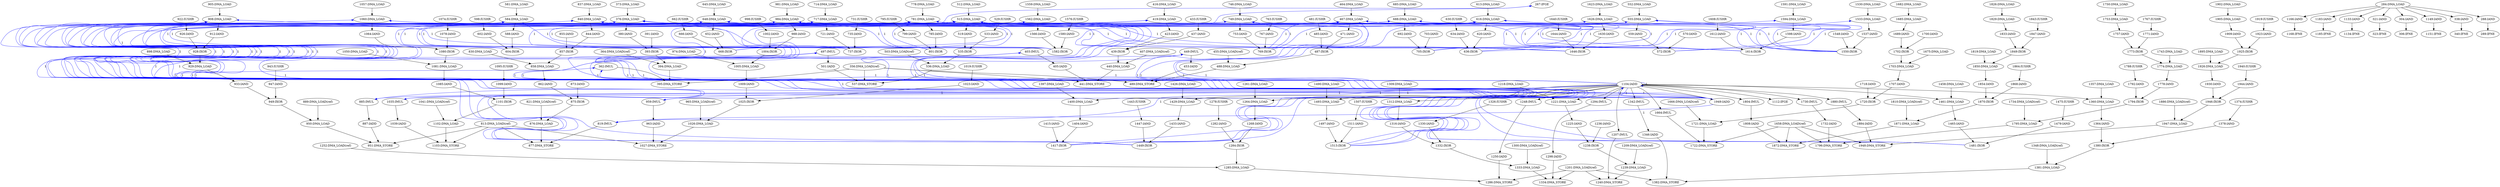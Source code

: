 digraph depgraph {
n0 [label="1330:IAND"];
n1 [label="1326:IUSHR"];
n1 -> n0;
n2 [label="1429:DMA_LOAD"];
n3 [label="1426:DMA_LOAD"];
n3 -> n2;
n4 [label="1104:IADD"];
n4 -> n2;
n5 [label="604:IXOR"];
n6 [label="588:IAND"];
n6 -> n5;
n7 [label="602:IAND"];
n7 -> n5;
n8 [label="1333:DMA_LOAD"];
n9 [label="1300:DMA_LOAD(ref)"];
n9 -> n8;
n10 [label="1332:IXOR"];
n10 -> n8;
n11 [label="1026:DMA_LOAD"];
n12 [label="965:DMA_LOAD(ref)"];
n12 -> n11;
n13 [label="1025:IXOR"];
n13 -> n11;
n14 [label="1664:IMUL"];
n4 -> n14;
n15 [label="487:IXOR"];
n16 [label="471:IAND"];
n16 -> n15;
n17 [label="485:IAND"];
n17 -> n15;
n18 [label="1685:DMA_LOAD"];
n19 [label="1682:DMA_LOAD"];
n19 -> n18;
n20 [label="1166:IAND"];
n21 [label="284:DMA_LOAD"];
n21 -> n20;
n22 [label="947:IAND"];
n23 [label="943:IUSHR"];
n23 -> n22;
n24 [label="949:IXOR"];
n25 [label="933:IAND"];
n25 -> n24;
n22 -> n24;
n26 [label="1689:IAND"];
n18 -> n26;
n27 [label="1594:DMA_LOAD"];
n28 [label="1591:DMA_LOAD"];
n28 -> n27;
n29 [label="1380:IXOR"];
n30 [label="1364:IAND"];
n30 -> n29;
n31 [label="1378:IAND"];
n31 -> n29;
n32 [label="453:IADD"];
n33 [label="449:IMUL"];
n33 -> n32;
n34 [label="1103:DMA_STORE"];
n35 [label="813:DMA_LOAD(ref)"];
n35 -> n34;
n36 [label="1039:IADD"];
n36 -> n34;
n37 [label="1102:DMA_LOAD"];
n37 -> n34;
n38 [label="1849:IXOR"];
n39 [label="1833:IAND"];
n39 -> n38;
n40 [label="1847:IAND"];
n40 -> n38;
n41 [label="1872:DMA_STORE"];
n42 [label="1658:DMA_LOAD(ref)"];
n42 -> n41;
n43 [label="1808:IADD"];
n43 -> n41;
n44 [label="1871:DMA_LOAD"];
n44 -> n41;
n45 [label="1533:DMA_LOAD"];
n46 [label="1530:DMA_LOAD"];
n46 -> n45;
n47 [label="394:DMA_LOAD"];
n48 [label="364:DMA_LOAD(ref)"];
n48 -> n47;
n49 [label="393:IXOR"];
n49 -> n47;
n50 [label="988:IAND"];
n51 [label="984:DMA_LOAD"];
n51 -> n50;
n52 [label="1099:IAND"];
n53 [label="1095:IUSHR"];
n53 -> n52;
n54 [label="1804:IMUL"];
n4 -> n54;
n55 [label="405:IADD"];
n56 [label="403:IMUL"];
n56 -> n55;
n57 [label="376:DMA_LOAD"];
n58 [label="373:DMA_LOAD"];
n58 -> n57;
n59 [label="875:IXOR"];
n60 [label="862:IAND"];
n60 -> n59;
n61 [label="873:IAND"];
n61 -> n59;
n62 [label="536:DMA_LOAD"];
n63 [label="503:DMA_LOAD(ref)"];
n63 -> n62;
n64 [label="535:IXOR"];
n64 -> n62;
n65 [label="1626:DMA_LOAD"];
n66 [label="1623:DMA_LOAD"];
n66 -> n65;
n67 [label="1168:IFNE"];
n20 -> n67;
n68 [label="1334:DMA_STORE"];
n69 [label="1201:DMA_LOAD(ref)"];
n69 -> n68;
n70 [label="1298:IADD"];
n70 -> n68;
n8 -> n68;
n71 [label="1285:DMA_LOAD"];
n72 [label="1252:DMA_LOAD(ref)"];
n72 -> n71;
n73 [label="1284:IXOR"];
n73 -> n71;
n74 [label="1843:IUSHR"];
n74 -> n40;
n75 [label="419:DMA_LOAD"];
n76 [label="416:DMA_LOAD"];
n76 -> n75;
n77 [label="769:IXOR"];
n78 [label="753:IAND"];
n78 -> n77;
n79 [label="767:IAND"];
n79 -> n77;
n80 [label="1248:IMUL"];
n4 -> n80;
n81 [label="1316:IAND"];
n82 [label="1312:DMA_LOAD"];
n82 -> n81;
n83 [label="1870:IXOR"];
n84 [label="1854:IAND"];
n84 -> n83;
n85 [label="1868:IAND"];
n85 -> n83;
n86 [label="1185:IFNE"];
n87 [label="1183:IAND"];
n87 -> n86;
n88 [label="1930:IAND"];
n89 [label="1926:DMA_LOAD"];
n89 -> n88;
n90 [label="467:DMA_LOAD"];
n91 [label="464:DMA_LOAD"];
n91 -> n90;
n92 [label="648:DMA_LOAD"];
n93 [label="645:DMA_LOAD"];
n93 -> n92;
n94 [label="1417:IXOR"];
n95 [label="1404:IAND"];
n95 -> n94;
n96 [label="1415:IAND"];
n96 -> n94;
n97 [label="1112:IFGE"];
n4 -> n97;
n98 [label="981:DMA_LOAD"];
n98 -> n51;
n99 [label="533:IAND"];
n100 [label="529:IUSHR"];
n100 -> n99;
n101 [label="692:IAND"];
n102 [label="688:DMA_LOAD"];
n102 -> n101;
n103 [label="481:IUSHR"];
n103 -> n17;
n104 [label="1239:DMA_LOAD"];
n105 [label="1209:DMA_LOAD(ref)"];
n105 -> n104;
n106 [label="1238:IXOR"];
n106 -> n104;
n107 [label="380:IAND"];
n107 -> n49;
n108 [label="391:IAND"];
n108 -> n49;
n109 [label="537:DMA_STORE"];
n110 [label="356:DMA_LOAD(ref)"];
n110 -> n109;
n111 [label="501:IADD"];
n111 -> n109;
n62 -> n109;
n112 [label="1481:IXOR"];
n113 [label="1465:IAND"];
n113 -> n112;
n114 [label="1479:IAND"];
n114 -> n112;
n115 [label="423:IAND"];
n75 -> n115;
n116 [label="1360:DMA_LOAD"];
n116 -> n30;
n117 [label="1774:DMA_LOAD"];
n118 [label="1743:DMA_LOAD"];
n118 -> n117;
n119 [label="1773:IXOR"];
n119 -> n117;
n120 [label="877:DMA_STORE"];
n35 -> n120;
n121 [label="819:IMUL"];
n121 -> n120;
n122 [label="876:DMA_LOAD"];
n122 -> n120;
n123 [label="1850:DMA_LOAD"];
n124 [label="1819:DMA_LOAD"];
n124 -> n123;
n38 -> n123;
n125 [label="926:IAND"];
n126 [label="922:IUSHR"];
n126 -> n125;
n127 [label="1374:IUSHR"];
n127 -> n31;
n128 [label="1400:DMA_LOAD"];
n128 -> n95;
n129 [label="840:DMA_LOAD"];
n130 [label="837:DMA_LOAD"];
n130 -> n129;
n131 [label="1250:IADD"];
n80 -> n131;
n132 [label="1778:IAND"];
n117 -> n132;
n133 [label="1294:IMUL"];
n4 -> n133;
n134 [label="821:DMA_LOAD(ref)"];
n134 -> n122;
n59 -> n122;
n135 [label="1864:IUSHR"];
n135 -> n85;
n136 [label="1829:DMA_LOAD"];
n137 [label="1826:DMA_LOAD"];
n137 -> n136;
n138 [label="1309:DMA_LOAD"];
n138 -> n82;
n4 -> n82;
n139 [label="1133:IAND"];
n21 -> n139;
n140 [label="323:IFNE"];
n141 [label="321:IAND"];
n141 -> n140;
n142 [label="1730:IMUL"];
n4 -> n142;
n143 [label="801:IXOR"];
n144 [label="785:IAND"];
n144 -> n143;
n145 [label="799:IAND"];
n145 -> n143;
n146 [label="1225:IAND"];
n146 -> n106;
n147 [label="1236:IAND"];
n147 -> n106;
n148 [label="1630:IAND"];
n65 -> n148;
n149 [label="1060:DMA_LOAD"];
n150 [label="1057:DMA_LOAD"];
n150 -> n149;
n151 [label="1566:IAND"];
n152 [label="1562:DMA_LOAD"];
n152 -> n151;
n153 [label="439:IXOR"];
n115 -> n153;
n154 [label="437:IAND"];
n154 -> n153;
n123 -> n84;
n155 [label="306:IFNE"];
n156 [label="304:IAND"];
n156 -> n155;
n157 [label="1475:IUSHR"];
n157 -> n114;
n158 [label="963:IADD"];
n159 [label="959:IMUL"];
n159 -> n158;
n133 -> n70;
n160 [label="1064:IAND"];
n149 -> n160;
n161 [label="1497:IAND"];
n162 [label="1493:DMA_LOAD"];
n162 -> n161;
n163 [label="1009:IAND"];
n164 [label="1005:DMA_LOAD"];
n164 -> n163;
n165 [label="1207:IMUL"];
n4 -> n165;
n166 [label="1884:IADD"];
n167 [label="1880:IMUL"];
n167 -> n166;
n168 [label="887:IADD"];
n169 [label="885:IMUL"];
n169 -> n168;
n170 [label="1085:IAND"];
n171 [label="1081:DMA_LOAD"];
n171 -> n170;
n172 [label="1264:DMA_LOAD"];
n173 [label="1261:DMA_LOAD"];
n173 -> n172;
n4 -> n172;
n174 [label="1041:DMA_LOAD(ref)"];
n174 -> n37;
n175 [label="1101:IXOR"];
n175 -> n37;
n176 [label="1511:IAND"];
n177 [label="1507:IUSHR"];
n177 -> n176;
n178 [label="1149:IAND"];
n21 -> n178;
n179 [label="1080:IXOR"];
n160 -> n179;
n180 [label="1078:IAND"];
n180 -> n179;
n181 [label="781:DMA_LOAD"];
n181 -> n144;
n182 [label="1023:IAND"];
n183 [label="1019:IUSHR"];
n183 -> n182;
n184 [label="1644:IAND"];
n185 [label="1640:IUSHR"];
n185 -> n184;
n186 [label="749:DMA_LOAD"];
n187 [label="746:DMA_LOAD"];
n187 -> n186;
n188 [label="844:IAND"];
n129 -> n188;
n189 [label="441:DMA_STORE"];
n110 -> n189;
n55 -> n189;
n190 [label="440:DMA_LOAD"];
n190 -> n189;
n21 -> n141;
n170 -> n175;
n52 -> n175;
n191 [label="489:DMA_STORE"];
n110 -> n191;
n32 -> n191;
n192 [label="488:DMA_LOAD"];
n192 -> n191;
n193 [label="974:DMA_LOAD"];
n193 -> n164;
n194 [label="1004:IXOR"];
n194 -> n164;
n195 [label="951:DMA_STORE"];
n35 -> n195;
n168 -> n195;
n196 [label="950:DMA_LOAD"];
n196 -> n195;
n197 [label="584:DMA_LOAD"];
n198 [label="581:DMA_LOAD"];
n198 -> n197;
n199 [label="455:DMA_LOAD(ref)"];
n199 -> n192;
n15 -> n192;
n200 [label="1381:DMA_LOAD"];
n201 [label="1348:DMA_LOAD(ref)"];
n201 -> n200;
n29 -> n200;
n202 [label="1753:DMA_LOAD"];
n203 [label="1750:DMA_LOAD"];
n203 -> n202;
n204 [label="666:IAND"];
n205 [label="662:IUSHR"];
n205 -> n204;
n206 [label="1537:IAND"];
n45 -> n206;
n186 -> n78;
n207 [label="705:IXOR"];
n101 -> n207;
n208 [label="703:IAND"];
n208 -> n207;
n209 [label="598:IUSHR"];
n209 -> n7;
n210 [label="519:IAND"];
n211 [label="515:DMA_LOAD"];
n211 -> n210;
n212 [label="1240:DMA_STORE"];
n69 -> n212;
n165 -> n212;
n104 -> n212;
n50 -> n194;
n213 [label="1002:IAND"];
n213 -> n194;
n214 [label="763:IUSHR"];
n214 -> n79;
n215 [label="928:IXOR"];
n216 [label="912:IAND"];
n216 -> n215;
n125 -> n215;
n217 [label="1707:IAND"];
n218 [label="1703:DMA_LOAD"];
n218 -> n217;
n219 [label="1795:DMA_LOAD"];
n220 [label="1734:DMA_LOAD(ref)"];
n220 -> n219;
n221 [label="1794:IXOR"];
n221 -> n219;
n222 [label="1268:IAND"];
n222 -> n73;
n223 [label="1282:IAND"];
n223 -> n73;
n224 [label="721:IAND"];
n225 [label="717:DMA_LOAD"];
n225 -> n224;
n226 [label="1449:IXOR"];
n227 [label="1433:IAND"];
n227 -> n226;
n228 [label="1447:IAND"];
n228 -> n226;
n229 [label="1810:DMA_LOAD(ref)"];
n229 -> n44;
n83 -> n44;
n230 [label="1612:IAND"];
n231 [label="1608:IUSHR"];
n231 -> n230;
n232 [label="908:DMA_LOAD"];
n233 [label="905:DMA_LOAD"];
n233 -> n232;
n234 [label="1221:DMA_LOAD"];
n234 -> n146;
n235 [label="1559:DMA_LOAD"];
n235 -> n152;
n236 [label="407:DMA_LOAD(ref)"];
n236 -> n190;
n153 -> n190;
n197 -> n6;
n237 [label="1720:IXOR"];
n217 -> n237;
n238 [label="1718:IAND"];
n238 -> n237;
n210 -> n64;
n99 -> n64;
n239 [label="1342:IMUL"];
n4 -> n239;
n240 [label="1027:DMA_STORE"];
n35 -> n240;
n158 -> n240;
n11 -> n240;
n241 [label="1286:DMA_STORE"];
n69 -> n241;
n131 -> n241;
n71 -> n241;
n242 [label="778:DMA_LOAD"];
n242 -> n181;
n243 [label="1796:DMA_STORE"];
n42 -> n243;
n244 [label="1732:IADD"];
n244 -> n243;
n219 -> n243;
n245 [label="1722:DMA_STORE"];
n42 -> n245;
n14 -> n245;
n246 [label="1721:DMA_LOAD"];
n246 -> n245;
n247 [label="1346:IADD"];
n239 -> n247;
n248 [label="1490:DMA_LOAD"];
n248 -> n162;
n4 -> n162;
n249 [label="1218:DMA_LOAD"];
n249 -> n234;
n4 -> n234;
n250 [label="1598:IAND"];
n27 -> n250;
n132 -> n221;
n251 [label="1792:IAND"];
n251 -> n221;
n81 -> n10;
n0 -> n10;
n252 [label="1925:IXOR"];
n253 [label="1909:IAND"];
n253 -> n252;
n254 [label="1923:IAND"];
n254 -> n252;
n255 [label="634:IAND"];
n256 [label="630:IUSHR"];
n256 -> n255;
n257 [label="1947:DMA_LOAD"];
n258 [label="1886:DMA_LOAD(ref)"];
n258 -> n257;
n259 [label="1946:IXOR"];
n259 -> n257;
n88 -> n259;
n260 [label="1944:IAND"];
n260 -> n259;
n261 [label="1919:IUSHR"];
n261 -> n254;
n262 [label="1397:DMA_LOAD"];
n262 -> n128;
n4 -> n128;
n263 [label="714:DMA_LOAD"];
n263 -> n225;
n264 [label="857:IXOR"];
n188 -> n264;
n265 [label="855:IAND"];
n265 -> n264;
n266 [label="1582:IXOR"];
n151 -> n266;
n267 [label="1580:IAND"];
n267 -> n266;
n268 [label="652:IAND"];
n92 -> n268;
n269 [label="1895:DMA_LOAD"];
n269 -> n89;
n252 -> n89;
n270 [label="1948:DMA_STORE"];
n42 -> n270;
n166 -> n270;
n257 -> n270;
n54 -> n43;
n271 [label="1940:IUSHR"];
n271 -> n260;
n272 [label="1646:IXOR"];
n148 -> n272;
n184 -> n272;
n273 [label="1949:IADD"];
n4 -> n273;
n136 -> n39;
n274 [label="929:DMA_LOAD"];
n274 -> n25;
n2 -> n227;
n275 [label="1757:IAND"];
n202 -> n275;
n172 -> n222;
n276 [label="1614:IXOR"];
n250 -> n276;
n230 -> n276;
n277 [label="433:IUSHR"];
n277 -> n154;
n278 [label="636:IXOR"];
n279 [label="620:IAND"];
n279 -> n278;
n255 -> n278;
n280 [label="1513:IXOR"];
n161 -> n280;
n176 -> n280;
n281 [label="735:IAND"];
n282 [label="731:IUSHR"];
n282 -> n281;
n90 -> n16;
n283 [label="497:IMUL"];
n283 -> n111;
n57 -> n107;
n284 [label="898:DMA_LOAD"];
n284 -> n274;
n215 -> n274;
n285 [label="1382:DMA_STORE"];
n69 -> n285;
n247 -> n285;
n200 -> n285;
n286 [label="572:IXOR"];
n287 [label="559:IAND"];
n287 -> n286;
n288 [label="570:IAND"];
n288 -> n286;
n289 [label="616:DMA_LOAD"];
n290 [label="613:DMA_LOAD"];
n290 -> n289;
n291 [label="668:IXOR"];
n268 -> n291;
n204 -> n291;
n292 [label="998:IUSHR"];
n292 -> n213;
n293 [label="338:IAND"];
n21 -> n293;
n294 [label="1905:DMA_LOAD"];
n294 -> n253;
n232 -> n216;
n295 [label="1151:IFNE"];
n178 -> n295;
n296 [label="1666:DMA_LOAD(ref)"];
n296 -> n246;
n237 -> n246;
n297 [label="340:IFNE"];
n293 -> n297;
n298 [label="1771:IAND"];
n299 [label="1767:IUSHR"];
n299 -> n298;
n300 [label="1675:DMA_LOAD"];
n300 -> n218;
n301 [label="1702:IXOR"];
n301 -> n218;
n302 [label="1902:DMA_LOAD"];
n302 -> n294;
n303 [label="1461:DMA_LOAD"];
n304 [label="1458:DMA_LOAD"];
n304 -> n303;
n4 -> n303;
n305 [label="737:IXOR"];
n224 -> n305;
n281 -> n305;
n306 [label="1550:IXOR"];
n206 -> n306;
n307 [label="1548:IAND"];
n307 -> n306;
n308 [label="1576:IUSHR"];
n308 -> n267;
n309 [label="685:DMA_LOAD"];
n309 -> n102;
n310 [label="289:IFNE"];
n311 [label="288:IAND"];
n311 -> n310;
n312 [label="555:DMA_LOAD"];
n313 [label="552:DMA_LOAD"];
n313 -> n312;
n275 -> n119;
n298 -> n119;
n314 [label="1788:IUSHR"];
n314 -> n251;
n4 -> n167;
n315 [label="858:DMA_LOAD"];
n316 [label="830:DMA_LOAD"];
n316 -> n315;
n264 -> n315;
n317 [label="1074:IUSHR"];
n317 -> n180;
n303 -> n113;
n318 [label="889:DMA_LOAD(ref)"];
n318 -> n196;
n24 -> n196;
n26 -> n301;
n319 [label="1700:IAND"];
n319 -> n301;
n320 [label="1278:IUSHR"];
n320 -> n223;
n321 [label="512:DMA_LOAD"];
n321 -> n211;
n322 [label="1134:IFNE"];
n139 -> n322;
n315 -> n60;
n323 [label="395:DMA_STORE"];
n110 -> n323;
n324 [label="362:IMUL"];
n324 -> n323;
n47 -> n323;
n325 [label="795:IUSHR"];
n325 -> n145;
n326 [label="1035:IMUL"];
n326 -> n36;
n21 -> n311;
n21 -> n156;
n21 -> n87;
n312 -> n287;
n327 [label="1357:DMA_LOAD"];
n327 -> n116;
n4 -> n116;
n142 -> n244;
n163 -> n13;
n182 -> n13;
n328 [label="1443:IUSHR"];
n328 -> n228;
n289 -> n279;
n329 [label="1050:DMA_LOAD"];
n329 -> n171;
n179 -> n171;
n94 -> n129 [constraint=false,color=blue,label="1"];
n94 -> n102 [constraint=false,color=blue,label="1"];
n94 -> n312 [constraint=false,color=blue,label="1"];
n94 -> n57 [constraint=false,color=blue,label="1"];
n207 -> n102 [constraint=false,color=blue,label="1"];
n207 -> n312 [constraint=false,color=blue,label="1"];
n207 -> n57 [constraint=false,color=blue,label="1"];
n4 -> n129 [constraint=false,color=blue,label="1"];
n4 -> n102 [constraint=false,color=blue,label="1"];
n4 -> n312 [constraint=false,color=blue,label="1"];
n4 -> n57 [constraint=false,color=blue,label="1"];
n306 -> n129 [constraint=false,color=blue,label="1"];
n306 -> n45 [constraint=false,color=blue,label="1"];
n306 -> n102 [constraint=false,color=blue,label="1"];
n306 -> n312 [constraint=false,color=blue,label="1"];
n306 -> n57 [constraint=false,color=blue,label="1"];
n286 -> n312 [constraint=false,color=blue,label="1"];
n286 -> n57 [constraint=false,color=blue,label="1"];
n5 -> n197 [constraint=false,color=blue,label="1"];
n5 -> n75 [constraint=false,color=blue,label="1"];
n4 -> n225 [constraint=false,color=blue,label="1"];
n4 -> n232 [constraint=false,color=blue,label="1"];
n4 -> n197 [constraint=false,color=blue,label="1"];
n4 -> n75 [constraint=false,color=blue,label="1"];
n226 -> n225 [constraint=false,color=blue,label="1"];
n226 -> n232 [constraint=false,color=blue,label="1"];
n226 -> n197 [constraint=false,color=blue,label="1"];
n226 -> n75 [constraint=false,color=blue,label="1"];
n305 -> n225 [constraint=false,color=blue,label="1"];
n305 -> n197 [constraint=false,color=blue,label="1"];
n305 -> n75 [constraint=false,color=blue,label="1"];
n266 -> n225 [constraint=false,color=blue,label="1"];
n266 -> n232 [constraint=false,color=blue,label="1"];
n266 -> n197 [constraint=false,color=blue,label="1"];
n266 -> n75 [constraint=false,color=blue,label="1"];
n266 -> n152 [constraint=false,color=blue,label="1"];
n112 -> n186 [constraint=false,color=blue,label="1"];
n112 -> n51 [constraint=false,color=blue,label="1"];
n112 -> n90 [constraint=false,color=blue,label="1"];
n112 -> n289 [constraint=false,color=blue,label="1"];
n278 -> n90 [constraint=false,color=blue,label="1"];
n278 -> n289 [constraint=false,color=blue,label="1"];
n4 -> n186 [constraint=false,color=blue,label="1"];
n4 -> n51 [constraint=false,color=blue,label="1"];
n4 -> n90 [constraint=false,color=blue,label="1"];
n4 -> n289 [constraint=false,color=blue,label="1"];
n276 -> n186 [constraint=false,color=blue,label="1"];
n276 -> n51 [constraint=false,color=blue,label="1"];
n276 -> n90 [constraint=false,color=blue,label="1"];
n276 -> n289 [constraint=false,color=blue,label="1"];
n276 -> n27 [constraint=false,color=blue,label="1"];
n77 -> n186 [constraint=false,color=blue,label="1"];
n77 -> n90 [constraint=false,color=blue,label="1"];
n77 -> n289 [constraint=false,color=blue,label="1"];
n143 -> n181 [constraint=false,color=blue,label="1"];
n143 -> n211 [constraint=false,color=blue,label="1"];
n143 -> n92 [constraint=false,color=blue,label="1"];
n291 -> n211 [constraint=false,color=blue,label="1"];
n291 -> n92 [constraint=false,color=blue,label="1"];
n272 -> n149 [constraint=false,color=blue,label="1"];
n272 -> n65 [constraint=false,color=blue,label="1"];
n272 -> n181 [constraint=false,color=blue,label="1"];
n272 -> n211 [constraint=false,color=blue,label="1"];
n272 -> n92 [constraint=false,color=blue,label="1"];
n280 -> n149 [constraint=false,color=blue,label="1"];
n280 -> n181 [constraint=false,color=blue,label="1"];
n280 -> n211 [constraint=false,color=blue,label="1"];
n280 -> n92 [constraint=false,color=blue,label="1"];
n4 -> n149 [constraint=false,color=blue,label="1"];
n4 -> n181 [constraint=false,color=blue,label="1"];
n4 -> n211 [constraint=false,color=blue,label="1"];
n4 -> n92 [constraint=false,color=blue,label="1"];
n330 [label="267:IFGE"];
n273 -> n330 [constraint=false,color=blue,label="1"];
n273 -> n33 [constraint=false,color=blue,label="1"];
n273 -> n283 [constraint=false,color=blue,label="1"];
n273 -> n324 [constraint=false,color=blue,label="1"];
n273 -> n326 [constraint=false,color=blue,label="1"];
n273 -> n121 [constraint=false,color=blue,label="1"];
n273 -> n169 [constraint=false,color=blue,label="1"];
n273 -> n4 [constraint=false,color=blue,label="1"];
n273 -> n159 [constraint=false,color=blue,label="1"];
n273 -> n56 [constraint=false,color=blue,label="1"];
n4 -> n330 [constraint=false,color=blue,label="1"];
n4 -> n33 [constraint=false,color=blue,label="1"];
n4 -> n283 [constraint=false,color=blue,label="1"];
n4 -> n324 [constraint=false,color=blue,label="1"];
n4 -> n326 [constraint=false,color=blue,label="1"];
n4 -> n121 [constraint=false,color=blue,label="1"];
n4 -> n169 [constraint=false,color=blue,label="1"];
n4 -> n4 [constraint=false,color=blue,label="1"];
n4 -> n159 [constraint=false,color=blue,label="1"];
n4 -> n56 [constraint=false,color=blue,label="1"];
}